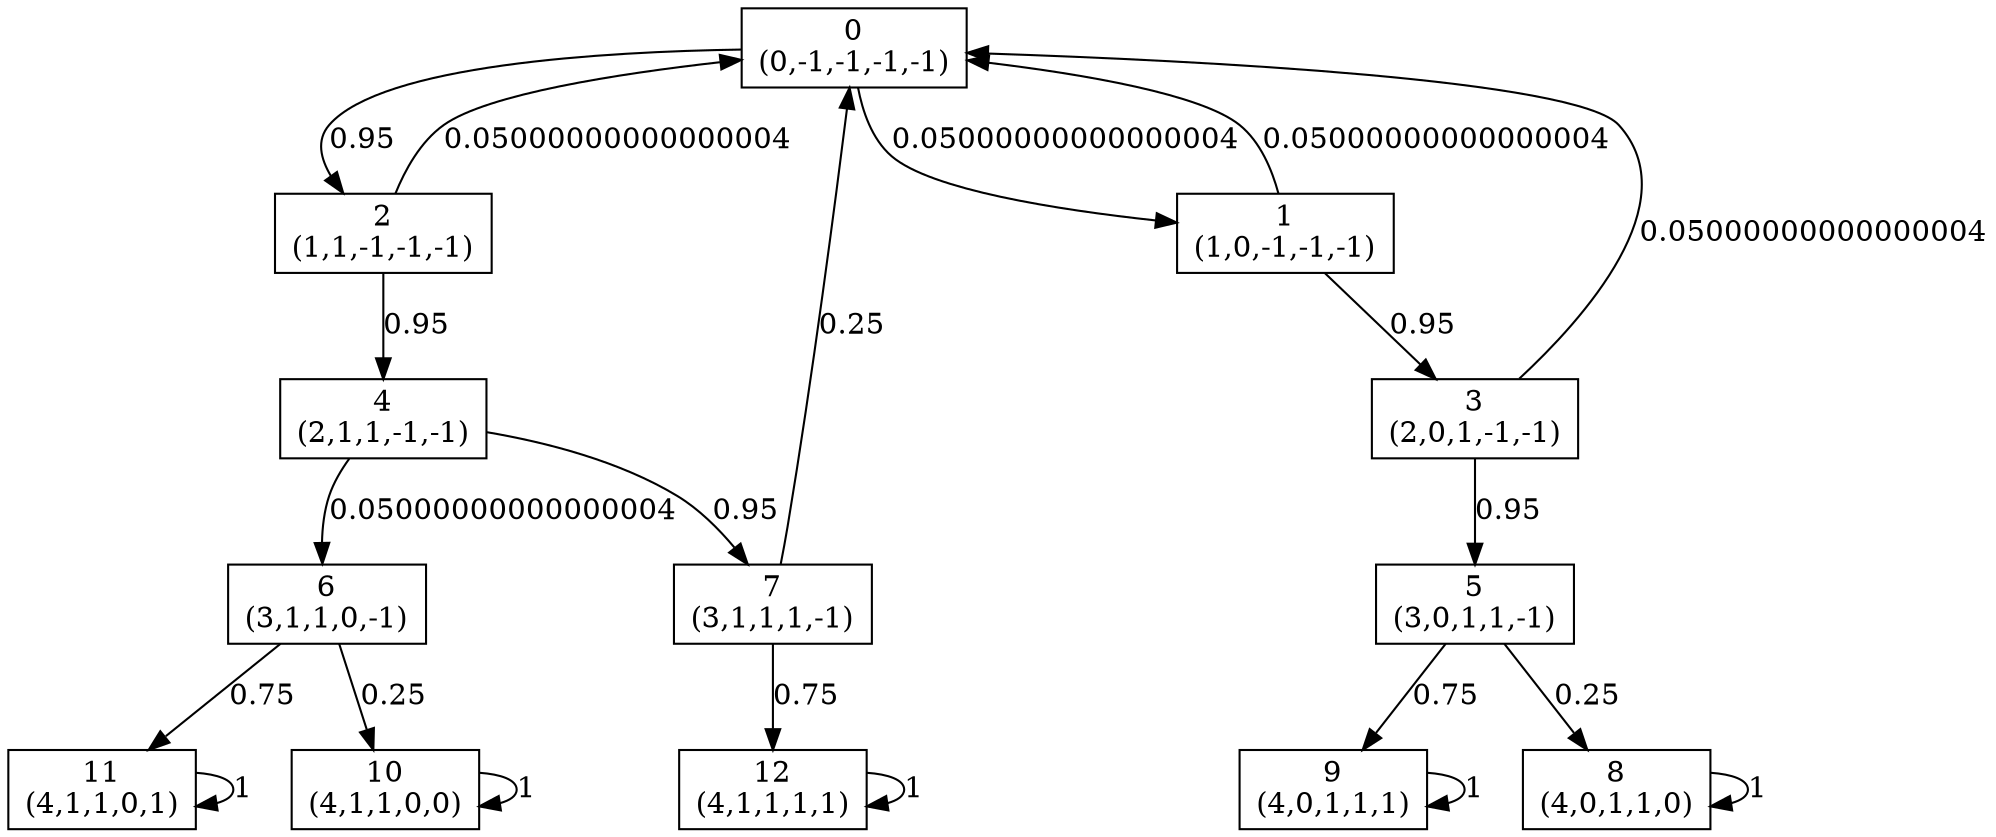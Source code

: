 digraph P {
node [shape=box];
0 -> 1 [ label="0.05000000000000004" ];
0 -> 2 [ label="0.95" ];
1 -> 0 [ label="0.05000000000000004" ];
1 -> 3 [ label="0.95" ];
2 -> 0 [ label="0.05000000000000004" ];
2 -> 4 [ label="0.95" ];
3 -> 0 [ label="0.05000000000000004" ];
3 -> 5 [ label="0.95" ];
4 -> 6 [ label="0.05000000000000004" ];
4 -> 7 [ label="0.95" ];
5 -> 8 [ label="0.25" ];
5 -> 9 [ label="0.75" ];
6 -> 10 [ label="0.25" ];
6 -> 11 [ label="0.75" ];
7 -> 0 [ label="0.25" ];
7 -> 12 [ label="0.75" ];
8 -> 8 [ label="1" ];
9 -> 9 [ label="1" ];
10 -> 10 [ label="1" ];
11 -> 11 [ label="1" ];
12 -> 12 [ label="1" ];
0 [label="0\n(0,-1,-1,-1,-1)"];
1 [label="1\n(1,0,-1,-1,-1)"];
2 [label="2\n(1,1,-1,-1,-1)"];
3 [label="3\n(2,0,1,-1,-1)"];
4 [label="4\n(2,1,1,-1,-1)"];
5 [label="5\n(3,0,1,1,-1)"];
6 [label="6\n(3,1,1,0,-1)"];
7 [label="7\n(3,1,1,1,-1)"];
8 [label="8\n(4,0,1,1,0)"];
9 [label="9\n(4,0,1,1,1)"];
10 [label="10\n(4,1,1,0,0)"];
11 [label="11\n(4,1,1,0,1)"];
12 [label="12\n(4,1,1,1,1)"];
}
